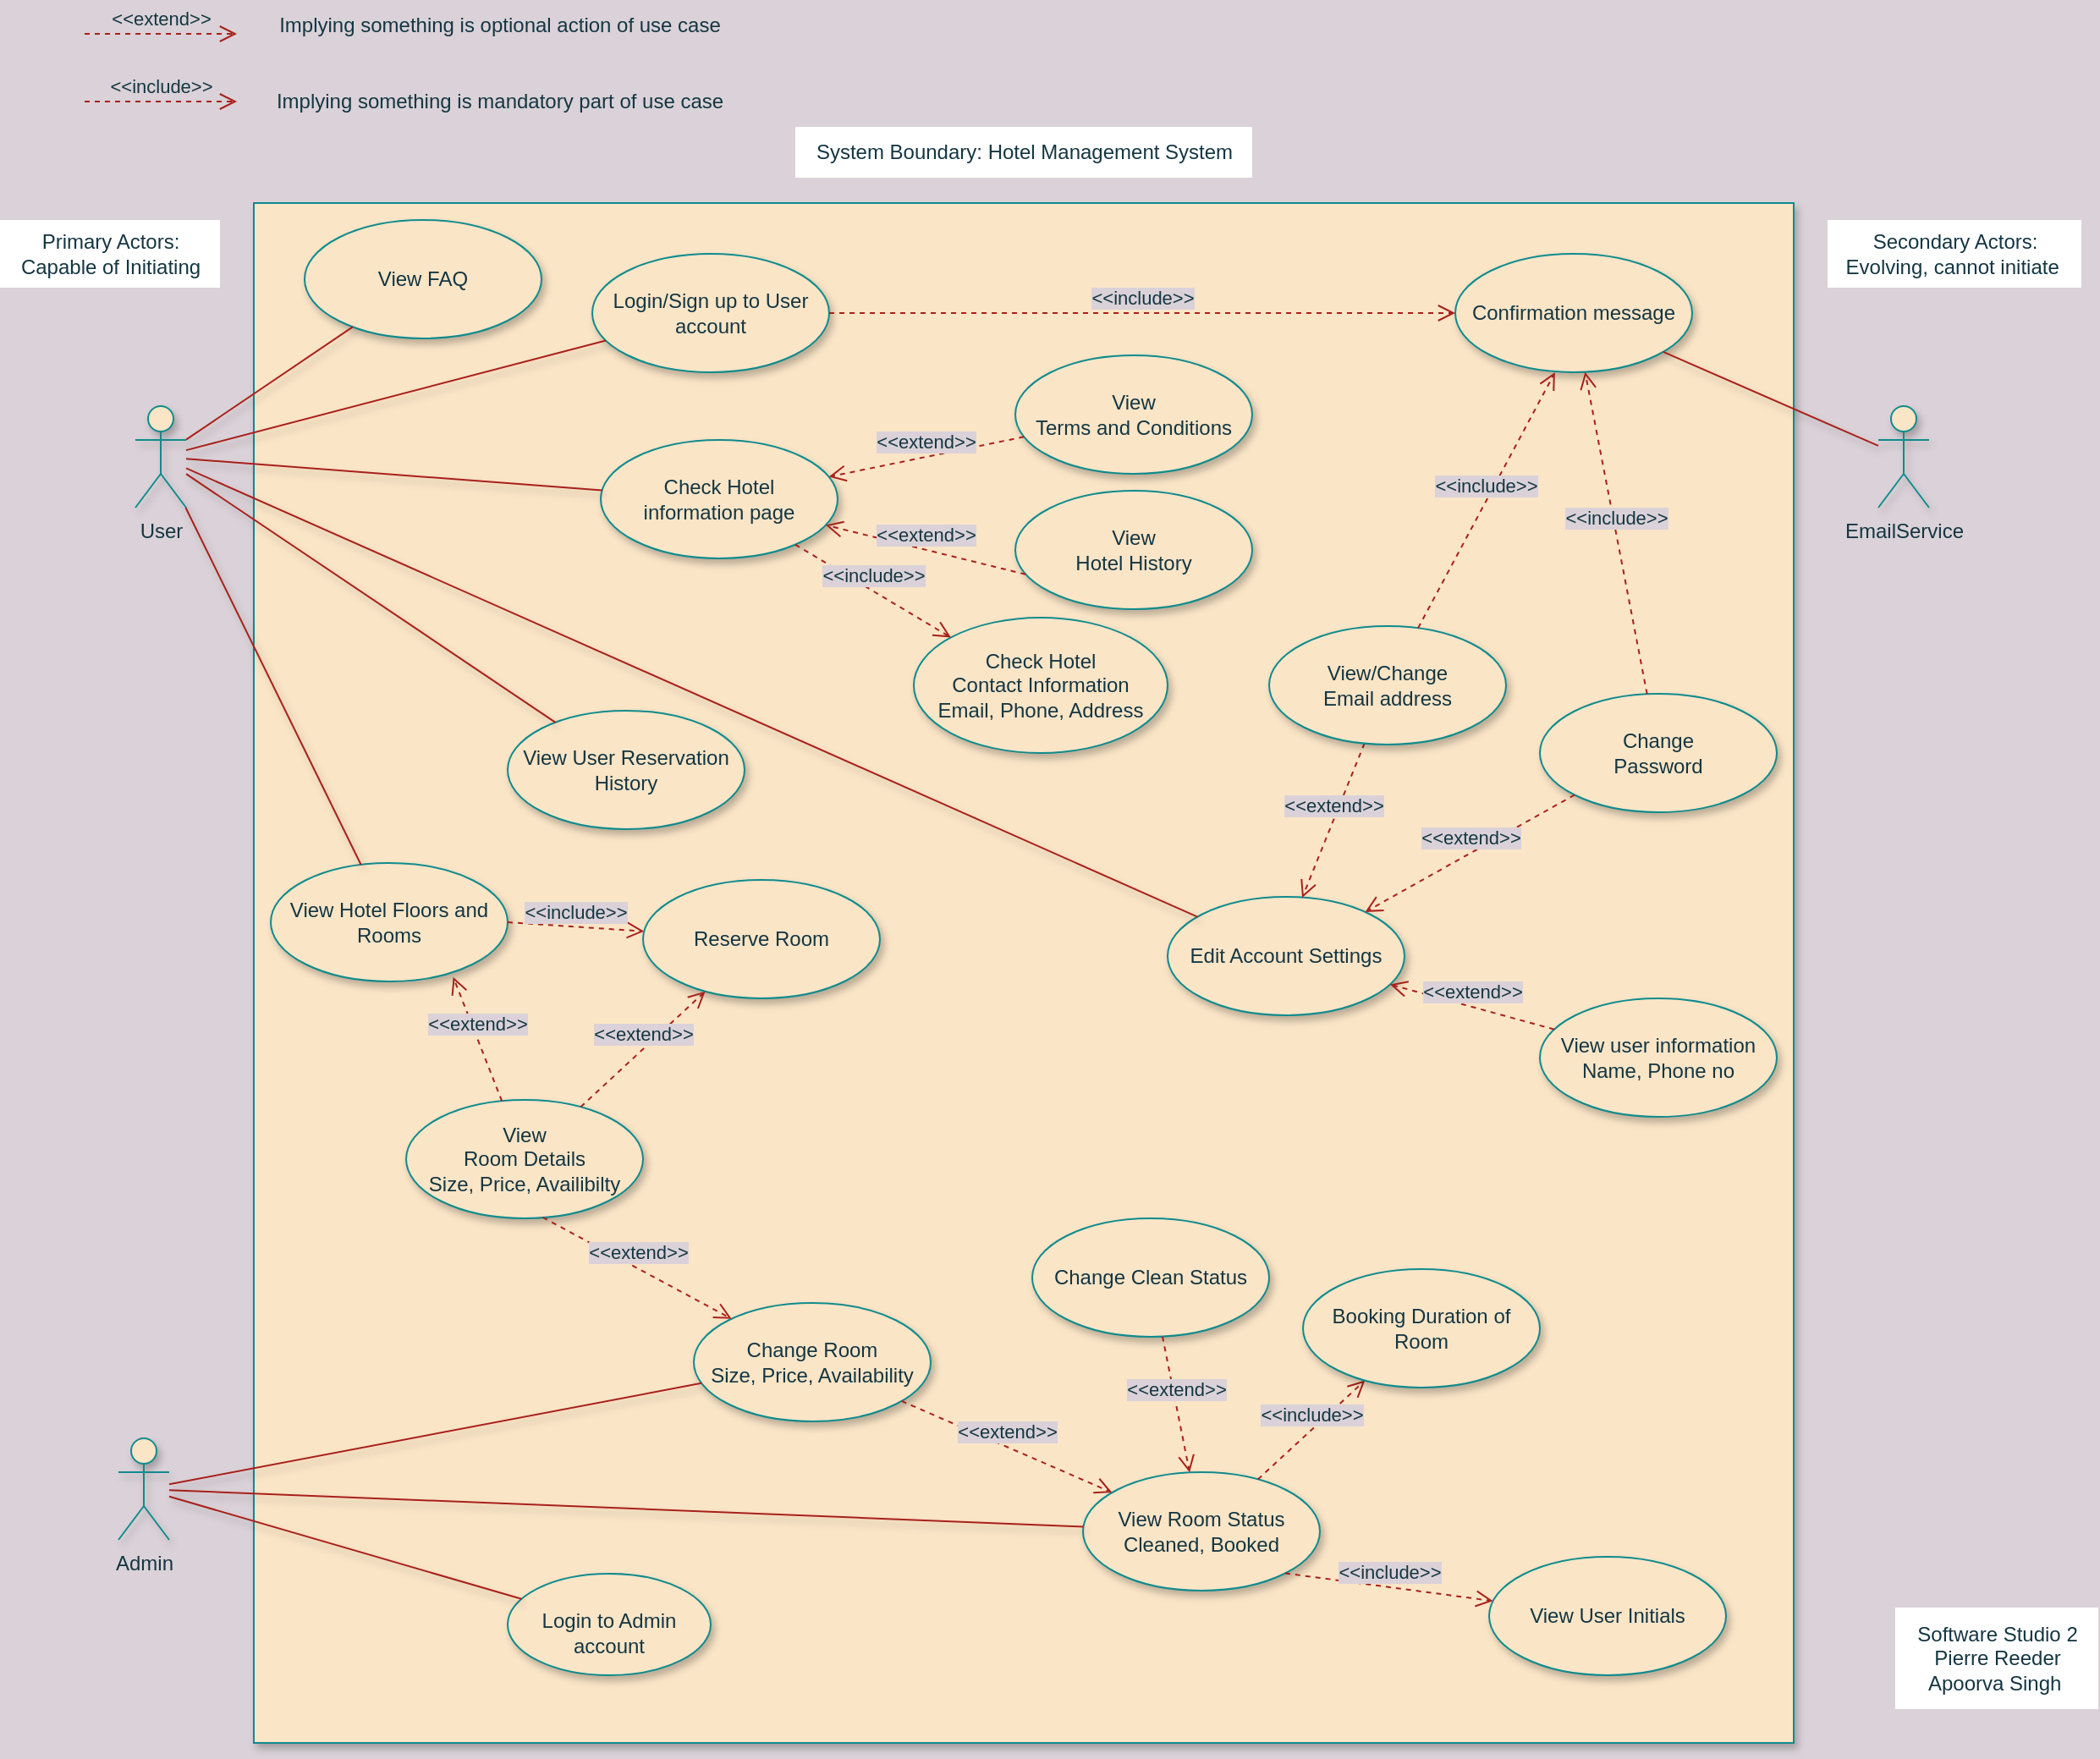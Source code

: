 <mxfile version="20.5.3" type="device"><diagram id="v5raeae6e69Man1yD63o" name="Page-1"><mxGraphModel dx="1871" dy="453" grid="1" gridSize="10" guides="1" tooltips="1" connect="1" arrows="1" fold="1" page="1" pageScale="1" pageWidth="850" pageHeight="1100" background="#DAD2D8" math="0" shadow="0"><root><mxCell id="0"/><mxCell id="1" parent="0"/><mxCell id="YGOBhrFOAv5Lz2XN8Oeg-5" value="" style="whiteSpace=wrap;html=1;aspect=fixed;fillColor=#FAE5C7;strokeColor=#0F8B8D;fontColor=#143642;shadow=1;imageAspect=0;container=0;expand=0;deletable=0;" vertex="1" parent="1"><mxGeometry x="140" y="180" width="910" height="910" as="geometry"/></mxCell><mxCell id="YGOBhrFOAv5Lz2XN8Oeg-1" value="User" style="shape=umlActor;verticalLabelPosition=bottom;verticalAlign=top;html=1;outlineConnect=0;fillColor=#FAE5C7;strokeColor=#0F8B8D;fontColor=#143642;shadow=1;" vertex="1" parent="1"><mxGeometry x="70" y="300" width="30" height="60" as="geometry"/></mxCell><mxCell id="YGOBhrFOAv5Lz2XN8Oeg-2" value="Admin" style="shape=umlActor;verticalLabelPosition=bottom;verticalAlign=top;html=1;outlineConnect=0;fillColor=#FAE5C7;strokeColor=#0F8B8D;fontColor=#143642;shadow=1;" vertex="1" parent="1"><mxGeometry x="60" y="910" width="30" height="60" as="geometry"/></mxCell><mxCell id="YGOBhrFOAv5Lz2XN8Oeg-6" value="System Boundary: Hotel Management System" style="text;html=1;align=center;verticalAlign=middle;resizable=0;points=[];autosize=1;fontColor=#143642;fillColor=default;" vertex="1" parent="1"><mxGeometry x="460" y="135" width="270" height="30" as="geometry"/></mxCell><mxCell id="YGOBhrFOAv5Lz2XN8Oeg-7" value="Software Studio 2&lt;br&gt;Pierre Reeder &lt;br&gt;Apoorva Singh&amp;nbsp;" style="text;html=1;align=center;verticalAlign=middle;resizable=0;points=[];autosize=1;strokeColor=none;fontColor=#143642;fillColor=default;" vertex="1" parent="1"><mxGeometry x="1110" y="1010" width="120" height="60" as="geometry"/></mxCell><mxCell id="YGOBhrFOAv5Lz2XN8Oeg-8" value="&amp;lt;&amp;lt;extend&amp;gt;&amp;gt;" style="html=1;verticalAlign=bottom;endArrow=open;dashed=1;endSize=8;rounded=0;labelBackgroundColor=#DAD2D8;strokeColor=#A8201A;fontColor=#143642;" edge="1" parent="1"><mxGeometry relative="1" as="geometry"><mxPoint x="40" y="80" as="sourcePoint"/><mxPoint x="130" y="80" as="targetPoint"/><Array as="points"/></mxGeometry></mxCell><mxCell id="YGOBhrFOAv5Lz2XN8Oeg-10" value="&amp;lt;&amp;lt;include&amp;gt;&amp;gt;" style="html=1;verticalAlign=bottom;endArrow=open;dashed=1;endSize=8;rounded=0;labelBackgroundColor=#DAD2D8;strokeColor=#A8201A;fontColor=#143642;" edge="1" parent="1"><mxGeometry relative="1" as="geometry"><mxPoint x="40" y="120" as="sourcePoint"/><mxPoint x="130" y="120" as="targetPoint"/><Array as="points"/></mxGeometry></mxCell><mxCell id="YGOBhrFOAv5Lz2XN8Oeg-11" value="Implying something is mandatory part of use case" style="text;html=1;align=center;verticalAlign=middle;resizable=0;points=[];autosize=1;strokeColor=none;fillColor=none;fontColor=#143642;" vertex="1" parent="1"><mxGeometry x="140" y="105" width="290" height="30" as="geometry"/></mxCell><mxCell id="YGOBhrFOAv5Lz2XN8Oeg-12" value="Implying something is optional action of use case" style="text;html=1;align=center;verticalAlign=middle;resizable=0;points=[];autosize=1;strokeColor=none;fillColor=none;fontColor=#143642;" vertex="1" parent="1"><mxGeometry x="145" y="60" width="280" height="30" as="geometry"/></mxCell><mxCell id="YGOBhrFOAv5Lz2XN8Oeg-13" value="Login/Sign up to User account" style="ellipse;whiteSpace=wrap;html=1;fillColor=#FAE5C7;strokeColor=#0F8B8D;fontColor=#143642;gradientColor=none;shadow=1;" vertex="1" parent="1"><mxGeometry x="340" y="210" width="140" height="70" as="geometry"/></mxCell><mxCell id="YGOBhrFOAv5Lz2XN8Oeg-23" value="&lt;br&gt;Login to Admin account" style="ellipse;whiteSpace=wrap;html=1;verticalAlign=top;fillColor=#FAE5C7;strokeColor=#0F8B8D;fontColor=#143642;shadow=1;" vertex="1" parent="1"><mxGeometry x="290" y="990" width="120" height="60" as="geometry"/></mxCell><mxCell id="YGOBhrFOAv5Lz2XN8Oeg-26" value="Reserve Room" style="ellipse;whiteSpace=wrap;html=1;fillColor=#FAE5C7;strokeColor=#0F8B8D;fontColor=#143642;gradientColor=none;shadow=1;" vertex="1" parent="1"><mxGeometry x="370" y="580" width="140" height="70" as="geometry"/></mxCell><mxCell id="YGOBhrFOAv5Lz2XN8Oeg-27" value="View Hotel Floors and Rooms" style="ellipse;whiteSpace=wrap;html=1;fillColor=#FAE5C7;strokeColor=#0F8B8D;fontColor=#143642;gradientColor=none;shadow=1;" vertex="1" parent="1"><mxGeometry x="150" y="570" width="140" height="70" as="geometry"/></mxCell><mxCell id="YGOBhrFOAv5Lz2XN8Oeg-28" value="Edit Account Settings" style="ellipse;whiteSpace=wrap;html=1;fillColor=#FAE5C7;strokeColor=#0F8B8D;fontColor=#143642;gradientColor=none;shadow=1;" vertex="1" parent="1"><mxGeometry x="680" y="590" width="140" height="70" as="geometry"/></mxCell><mxCell id="YGOBhrFOAv5Lz2XN8Oeg-29" value="EmailService" style="shape=umlActor;verticalLabelPosition=bottom;verticalAlign=top;html=1;outlineConnect=0;fillColor=#FAE5C7;strokeColor=#0F8B8D;fontColor=#143642;shadow=1;" vertex="1" parent="1"><mxGeometry x="1100" y="300" width="30" height="60" as="geometry"/></mxCell><mxCell id="YGOBhrFOAv5Lz2XN8Oeg-32" value="Secondary Actors:&lt;br&gt;Evolving, cannot initiate&amp;nbsp;" style="text;html=1;align=center;verticalAlign=middle;resizable=0;points=[];autosize=1;strokeColor=none;fillColor=default;fontSize=12;fontFamily=Helvetica;fontColor=#143642;" vertex="1" parent="1"><mxGeometry x="1070" y="190" width="150" height="40" as="geometry"/></mxCell><mxCell id="YGOBhrFOAv5Lz2XN8Oeg-33" value="Primary Actors:&lt;br&gt;Capable of Initiating" style="text;html=1;align=center;verticalAlign=middle;resizable=0;points=[];autosize=1;strokeColor=none;fillColor=default;fontSize=12;fontFamily=Helvetica;fontColor=#143642;" vertex="1" parent="1"><mxGeometry x="-10" y="190" width="130" height="40" as="geometry"/></mxCell><mxCell id="YGOBhrFOAv5Lz2XN8Oeg-34" style="edgeStyle=orthogonalEdgeStyle;shape=connector;rounded=0;orthogonalLoop=1;jettySize=auto;html=1;exitX=0.5;exitY=1;exitDx=0;exitDy=0;shadow=1;labelBackgroundColor=default;strokeColor=#A8201A;fontFamily=Helvetica;fontSize=12;fontColor=#143642;endArrow=none;endFill=0;fillColor=#FAE5C7;" edge="1" parent="1" source="YGOBhrFOAv5Lz2XN8Oeg-5" target="YGOBhrFOAv5Lz2XN8Oeg-5"><mxGeometry relative="1" as="geometry"/></mxCell><mxCell id="YGOBhrFOAv5Lz2XN8Oeg-37" value="Check Hotel &lt;br&gt;information page" style="ellipse;whiteSpace=wrap;html=1;fillColor=#FAE5C7;strokeColor=#0F8B8D;fontColor=#143642;gradientColor=none;shadow=1;" vertex="1" parent="1"><mxGeometry x="345" y="320" width="140" height="70" as="geometry"/></mxCell><mxCell id="YGOBhrFOAv5Lz2XN8Oeg-38" value="View&lt;br&gt;Terms and Conditions" style="ellipse;whiteSpace=wrap;html=1;fillColor=#FAE5C7;strokeColor=#0F8B8D;fontColor=#143642;gradientColor=none;shadow=1;" vertex="1" parent="1"><mxGeometry x="590" y="270" width="140" height="70" as="geometry"/></mxCell><mxCell id="YGOBhrFOAv5Lz2XN8Oeg-40" value="View&lt;br&gt;Hotel History" style="ellipse;whiteSpace=wrap;html=1;fillColor=#FAE5C7;strokeColor=#0F8B8D;fontColor=#143642;gradientColor=none;shadow=1;" vertex="1" parent="1"><mxGeometry x="590" y="350" width="140" height="70" as="geometry"/></mxCell><mxCell id="YGOBhrFOAv5Lz2XN8Oeg-41" value="Check Hotel&lt;br&gt;Contact Information&lt;br&gt;Email, Phone, Address" style="ellipse;whiteSpace=wrap;html=1;fillColor=#FAE5C7;strokeColor=#0F8B8D;fontColor=#143642;gradientColor=none;shadow=1;" vertex="1" parent="1"><mxGeometry x="530" y="425" width="150" height="80" as="geometry"/></mxCell><mxCell id="YGOBhrFOAv5Lz2XN8Oeg-43" value="View FAQ" style="ellipse;whiteSpace=wrap;html=1;fillColor=#FAE5C7;strokeColor=#0F8B8D;fontColor=#143642;gradientColor=none;shadow=1;" vertex="1" parent="1"><mxGeometry x="170" y="190" width="140" height="70" as="geometry"/></mxCell><mxCell id="YGOBhrFOAv5Lz2XN8Oeg-45" value="&amp;lt;&amp;lt;include&amp;gt;&amp;gt;" style="html=1;verticalAlign=bottom;endArrow=open;dashed=1;endSize=8;rounded=0;labelBackgroundColor=#DAD2D8;strokeColor=#A8201A;fontColor=#143642;entryX=0;entryY=0;entryDx=0;entryDy=0;" edge="1" parent="1" source="YGOBhrFOAv5Lz2XN8Oeg-37" target="YGOBhrFOAv5Lz2XN8Oeg-41"><mxGeometry relative="1" as="geometry"><mxPoint x="430" y="230" as="sourcePoint"/><mxPoint x="520" y="230" as="targetPoint"/><Array as="points"/></mxGeometry></mxCell><mxCell id="YGOBhrFOAv5Lz2XN8Oeg-49" value="" style="endArrow=none;endFill=0;endSize=12;html=1;rounded=0;shadow=1;labelBackgroundColor=default;strokeColor=#A8201A;fontFamily=Helvetica;fontSize=12;fontColor=#143642;fillColor=#FAE5C7;shape=connector;" edge="1" parent="1" source="YGOBhrFOAv5Lz2XN8Oeg-1" target="YGOBhrFOAv5Lz2XN8Oeg-37"><mxGeometry width="160" relative="1" as="geometry"><mxPoint x="390" y="350" as="sourcePoint"/><mxPoint x="550" y="350" as="targetPoint"/></mxGeometry></mxCell><mxCell id="YGOBhrFOAv5Lz2XN8Oeg-50" value="" style="endArrow=none;endFill=0;endSize=12;html=1;rounded=0;shadow=1;labelBackgroundColor=default;strokeColor=#A8201A;fontFamily=Helvetica;fontSize=12;fontColor=#143642;fillColor=#FAE5C7;shape=connector;" edge="1" parent="1" source="YGOBhrFOAv5Lz2XN8Oeg-2" target="YGOBhrFOAv5Lz2XN8Oeg-23"><mxGeometry width="160" relative="1" as="geometry"><mxPoint x="390" y="841.2" as="sourcePoint"/><mxPoint x="550.78" y="800" as="targetPoint"/></mxGeometry></mxCell><mxCell id="YGOBhrFOAv5Lz2XN8Oeg-51" value="" style="endArrow=none;endFill=0;endSize=12;html=1;rounded=0;shadow=1;labelBackgroundColor=default;strokeColor=#A8201A;fontFamily=Helvetica;fontSize=12;fontColor=#143642;fillColor=#FAE5C7;shape=connector;" edge="1" parent="1" source="YGOBhrFOAv5Lz2XN8Oeg-1" target="YGOBhrFOAv5Lz2XN8Oeg-43"><mxGeometry width="160" relative="1" as="geometry"><mxPoint x="390" y="481.2" as="sourcePoint"/><mxPoint x="550.78" y="440" as="targetPoint"/></mxGeometry></mxCell><mxCell id="YGOBhrFOAv5Lz2XN8Oeg-52" value="" style="endArrow=none;endFill=0;endSize=12;html=1;rounded=0;shadow=1;labelBackgroundColor=default;strokeColor=#A8201A;fontFamily=Helvetica;fontSize=12;fontColor=#143642;fillColor=#FAE5C7;shape=connector;" edge="1" parent="1" source="YGOBhrFOAv5Lz2XN8Oeg-1" target="YGOBhrFOAv5Lz2XN8Oeg-13"><mxGeometry width="160" relative="1" as="geometry"><mxPoint x="390" y="481.2" as="sourcePoint"/><mxPoint x="550.78" y="440" as="targetPoint"/></mxGeometry></mxCell><mxCell id="YGOBhrFOAv5Lz2XN8Oeg-53" value="" style="endArrow=none;endFill=0;endSize=12;html=1;rounded=0;shadow=1;labelBackgroundColor=default;strokeColor=#A8201A;fontFamily=Helvetica;fontSize=12;fontColor=#143642;fillColor=#FAE5C7;shape=connector;" edge="1" parent="1" source="YGOBhrFOAv5Lz2XN8Oeg-1" target="YGOBhrFOAv5Lz2XN8Oeg-27"><mxGeometry width="160" relative="1" as="geometry"><mxPoint x="390" y="601.2" as="sourcePoint"/><mxPoint x="550.78" y="560" as="targetPoint"/></mxGeometry></mxCell><mxCell id="YGOBhrFOAv5Lz2XN8Oeg-54" value="View&lt;br&gt;Room Details&lt;br&gt;Size, Price, Availibilty" style="ellipse;whiteSpace=wrap;html=1;fillColor=#FAE5C7;strokeColor=#0F8B8D;fontColor=#143642;gradientColor=none;shadow=1;fontFamily=Helvetica;fontSize=12;" vertex="1" parent="1"><mxGeometry x="230" y="710" width="140" height="70" as="geometry"/></mxCell><mxCell id="YGOBhrFOAv5Lz2XN8Oeg-58" value="Change Clean Status" style="ellipse;whiteSpace=wrap;html=1;fillColor=#FAE5C7;strokeColor=#0F8B8D;fontColor=#143642;gradientColor=none;shadow=1;fontFamily=Helvetica;fontSize=12;" vertex="1" parent="1"><mxGeometry x="600" y="780" width="140" height="70" as="geometry"/></mxCell><mxCell id="YGOBhrFOAv5Lz2XN8Oeg-59" value="View Room Status&lt;br&gt;Cleaned, Booked" style="ellipse;whiteSpace=wrap;html=1;fillColor=#FAE5C7;strokeColor=#0F8B8D;fontColor=#143642;gradientColor=none;shadow=1;fontFamily=Helvetica;fontSize=12;" vertex="1" parent="1"><mxGeometry x="630" y="930" width="140" height="70" as="geometry"/></mxCell><mxCell id="YGOBhrFOAv5Lz2XN8Oeg-60" value="Change Room &lt;br&gt;Size, Price, Availability" style="ellipse;whiteSpace=wrap;html=1;fillColor=#FAE5C7;strokeColor=#0F8B8D;fontColor=#143642;gradientColor=none;shadow=1;fontFamily=Helvetica;fontSize=12;" vertex="1" parent="1"><mxGeometry x="400" y="830" width="140" height="70" as="geometry"/></mxCell><mxCell id="YGOBhrFOAv5Lz2XN8Oeg-66" value="Confirmation message" style="ellipse;whiteSpace=wrap;html=1;fillColor=#FAE5C7;strokeColor=#0F8B8D;fontColor=#143642;gradientColor=none;shadow=1;fontFamily=Helvetica;fontSize=12;" vertex="1" parent="1"><mxGeometry x="850" y="210" width="140" height="70" as="geometry"/></mxCell><mxCell id="YGOBhrFOAv5Lz2XN8Oeg-67" value="Change &lt;br&gt;Password" style="ellipse;whiteSpace=wrap;html=1;fillColor=#FAE5C7;strokeColor=#0F8B8D;fontColor=#143642;gradientColor=none;shadow=1;fontFamily=Helvetica;fontSize=12;" vertex="1" parent="1"><mxGeometry x="900" y="470" width="140" height="70" as="geometry"/></mxCell><mxCell id="YGOBhrFOAv5Lz2XN8Oeg-69" value="" style="endArrow=none;endFill=0;endSize=12;html=1;rounded=0;shadow=1;labelBackgroundColor=default;strokeColor=#A8201A;fontFamily=Helvetica;fontSize=12;fontColor=#143642;fillColor=#FAE5C7;shape=connector;" edge="1" parent="1" source="YGOBhrFOAv5Lz2XN8Oeg-66" target="YGOBhrFOAv5Lz2XN8Oeg-29"><mxGeometry width="160" relative="1" as="geometry"><mxPoint x="660" y="451.2" as="sourcePoint"/><mxPoint x="820.78" y="410" as="targetPoint"/></mxGeometry></mxCell><mxCell id="YGOBhrFOAv5Lz2XN8Oeg-73" value="&amp;lt;&amp;lt;extend&amp;gt;&amp;gt;" style="html=1;verticalAlign=bottom;endArrow=open;dashed=1;endSize=8;rounded=0;labelBackgroundColor=#DAD2D8;strokeColor=#A8201A;fontColor=#143642;exitX=0;exitY=1;exitDx=0;exitDy=0;" edge="1" parent="1" source="YGOBhrFOAv5Lz2XN8Oeg-67" target="YGOBhrFOAv5Lz2XN8Oeg-28"><mxGeometry relative="1" as="geometry"><mxPoint x="700" y="430" as="sourcePoint"/><mxPoint x="790" y="430" as="targetPoint"/><Array as="points"/></mxGeometry></mxCell><mxCell id="YGOBhrFOAv5Lz2XN8Oeg-74" value="&amp;lt;&amp;lt;extend&amp;gt;&amp;gt;" style="html=1;verticalAlign=bottom;endArrow=open;dashed=1;endSize=8;rounded=0;labelBackgroundColor=#DAD2D8;strokeColor=#A8201A;fontColor=#143642;" edge="1" parent="1" source="YGOBhrFOAv5Lz2XN8Oeg-38" target="YGOBhrFOAv5Lz2XN8Oeg-37"><mxGeometry relative="1" as="geometry"><mxPoint x="360" y="420" as="sourcePoint"/><mxPoint x="450" y="420" as="targetPoint"/><Array as="points"/></mxGeometry></mxCell><mxCell id="YGOBhrFOAv5Lz2XN8Oeg-75" value="&amp;lt;&amp;lt;extend&amp;gt;&amp;gt;" style="html=1;verticalAlign=bottom;endArrow=open;dashed=1;endSize=8;rounded=0;labelBackgroundColor=#DAD2D8;strokeColor=#A8201A;fontColor=#143642;exitX=0.043;exitY=0.706;exitDx=0;exitDy=0;exitPerimeter=0;" edge="1" parent="1" source="YGOBhrFOAv5Lz2XN8Oeg-40" target="YGOBhrFOAv5Lz2XN8Oeg-37"><mxGeometry relative="1" as="geometry"><mxPoint x="360" y="420" as="sourcePoint"/><mxPoint x="450" y="420" as="targetPoint"/><Array as="points"/></mxGeometry></mxCell><mxCell id="YGOBhrFOAv5Lz2XN8Oeg-76" value="&amp;lt;&amp;lt;extend&amp;gt;&amp;gt;" style="html=1;verticalAlign=bottom;endArrow=open;dashed=1;endSize=8;rounded=0;labelBackgroundColor=#DAD2D8;strokeColor=#A8201A;fontColor=#143642;exitX=0.577;exitY=0.992;exitDx=0;exitDy=0;exitPerimeter=0;" edge="1" parent="1" source="YGOBhrFOAv5Lz2XN8Oeg-54" target="YGOBhrFOAv5Lz2XN8Oeg-60"><mxGeometry relative="1" as="geometry"><mxPoint x="570" y="770" as="sourcePoint"/><mxPoint x="660" y="770" as="targetPoint"/><Array as="points"/></mxGeometry></mxCell><mxCell id="YGOBhrFOAv5Lz2XN8Oeg-77" value="&amp;lt;&amp;lt;extend&amp;gt;&amp;gt;" style="html=1;verticalAlign=bottom;endArrow=open;dashed=1;endSize=8;rounded=0;labelBackgroundColor=#DAD2D8;strokeColor=#A8201A;fontColor=#143642;" edge="1" parent="1" source="YGOBhrFOAv5Lz2XN8Oeg-60" target="YGOBhrFOAv5Lz2XN8Oeg-59"><mxGeometry relative="1" as="geometry"><mxPoint x="570" y="770" as="sourcePoint"/><mxPoint x="660" y="770" as="targetPoint"/><Array as="points"/></mxGeometry></mxCell><mxCell id="YGOBhrFOAv5Lz2XN8Oeg-78" value="&amp;lt;&amp;lt;extend&amp;gt;&amp;gt;" style="html=1;verticalAlign=bottom;endArrow=open;dashed=1;endSize=8;rounded=0;labelBackgroundColor=#DAD2D8;strokeColor=#A8201A;fontColor=#143642;" edge="1" parent="1" source="YGOBhrFOAv5Lz2XN8Oeg-58" target="YGOBhrFOAv5Lz2XN8Oeg-59"><mxGeometry relative="1" as="geometry"><mxPoint x="570" y="770" as="sourcePoint"/><mxPoint x="660" y="770" as="targetPoint"/><Array as="points"/></mxGeometry></mxCell><mxCell id="YGOBhrFOAv5Lz2XN8Oeg-79" value="" style="endArrow=none;endFill=0;endSize=12;html=1;rounded=0;shadow=1;labelBackgroundColor=default;strokeColor=#A8201A;fontFamily=Helvetica;fontSize=12;fontColor=#143642;fillColor=#FAE5C7;shape=connector;" edge="1" parent="1" source="YGOBhrFOAv5Lz2XN8Oeg-2" target="YGOBhrFOAv5Lz2XN8Oeg-59"><mxGeometry width="160" relative="1" as="geometry"><mxPoint x="290" y="911.2" as="sourcePoint"/><mxPoint x="450.78" y="870" as="targetPoint"/></mxGeometry></mxCell><mxCell id="YGOBhrFOAv5Lz2XN8Oeg-80" value="" style="endArrow=none;endFill=0;endSize=12;html=1;rounded=0;shadow=1;labelBackgroundColor=default;strokeColor=#A8201A;fontFamily=Helvetica;fontSize=12;fontColor=#143642;fillColor=#FAE5C7;shape=connector;" edge="1" parent="1" source="YGOBhrFOAv5Lz2XN8Oeg-2" target="YGOBhrFOAv5Lz2XN8Oeg-60"><mxGeometry width="160" relative="1" as="geometry"><mxPoint x="290" y="901.2" as="sourcePoint"/><mxPoint x="450.78" y="860" as="targetPoint"/></mxGeometry></mxCell><mxCell id="YGOBhrFOAv5Lz2XN8Oeg-81" value="&amp;lt;&amp;lt;include&amp;gt;&amp;gt;" style="html=1;verticalAlign=bottom;endArrow=open;dashed=1;endSize=8;rounded=0;labelBackgroundColor=#DAD2D8;strokeColor=#A8201A;fontColor=#143642;" edge="1" parent="1" source="YGOBhrFOAv5Lz2XN8Oeg-13" target="YGOBhrFOAv5Lz2XN8Oeg-66"><mxGeometry relative="1" as="geometry"><mxPoint x="540" y="410" as="sourcePoint"/><mxPoint x="630" y="410" as="targetPoint"/><Array as="points"/></mxGeometry></mxCell><mxCell id="YGOBhrFOAv5Lz2XN8Oeg-83" value="&amp;lt;&amp;lt;include&amp;gt;&amp;gt;" style="html=1;verticalAlign=bottom;endArrow=open;dashed=1;endSize=8;rounded=0;labelBackgroundColor=#DAD2D8;strokeColor=#A8201A;fontColor=#143642;" edge="1" parent="1" source="YGOBhrFOAv5Lz2XN8Oeg-67" target="YGOBhrFOAv5Lz2XN8Oeg-66"><mxGeometry relative="1" as="geometry"><mxPoint x="540" y="410" as="sourcePoint"/><mxPoint x="630" y="410" as="targetPoint"/><Array as="points"/></mxGeometry></mxCell><mxCell id="YGOBhrFOAv5Lz2XN8Oeg-86" value="&amp;lt;&amp;lt;include&amp;gt;&amp;gt;" style="html=1;verticalAlign=bottom;endArrow=open;dashed=1;endSize=8;rounded=0;labelBackgroundColor=#DAD2D8;strokeColor=#A8201A;fontColor=#143642;exitX=1;exitY=0.5;exitDx=0;exitDy=0;" edge="1" parent="1" source="YGOBhrFOAv5Lz2XN8Oeg-27" target="YGOBhrFOAv5Lz2XN8Oeg-26"><mxGeometry relative="1" as="geometry"><mxPoint x="570" y="530" as="sourcePoint"/><mxPoint x="660" y="530" as="targetPoint"/><Array as="points"/></mxGeometry></mxCell><mxCell id="YGOBhrFOAv5Lz2XN8Oeg-87" value="&amp;lt;&amp;lt;extend&amp;gt;&amp;gt;" style="html=1;verticalAlign=bottom;endArrow=open;dashed=1;endSize=8;rounded=0;labelBackgroundColor=#DAD2D8;strokeColor=#A8201A;fontColor=#143642;" edge="1" parent="1" source="YGOBhrFOAv5Lz2XN8Oeg-54" target="YGOBhrFOAv5Lz2XN8Oeg-26"><mxGeometry relative="1" as="geometry"><mxPoint x="570" y="650" as="sourcePoint"/><mxPoint x="660" y="650" as="targetPoint"/><Array as="points"/></mxGeometry></mxCell><mxCell id="YGOBhrFOAv5Lz2XN8Oeg-88" value="&amp;lt;&amp;lt;extend&amp;gt;&amp;gt;" style="html=1;verticalAlign=bottom;endArrow=open;dashed=1;endSize=8;rounded=0;labelBackgroundColor=#DAD2D8;strokeColor=#A8201A;fontColor=#143642;entryX=0.77;entryY=0.962;entryDx=0;entryDy=0;entryPerimeter=0;" edge="1" parent="1" source="YGOBhrFOAv5Lz2XN8Oeg-54" target="YGOBhrFOAv5Lz2XN8Oeg-27"><mxGeometry relative="1" as="geometry"><mxPoint x="570" y="650" as="sourcePoint"/><mxPoint x="660" y="650" as="targetPoint"/><Array as="points"/></mxGeometry></mxCell><mxCell id="YGOBhrFOAv5Lz2XN8Oeg-89" value="" style="endArrow=none;endFill=0;endSize=12;html=1;rounded=0;shadow=1;labelBackgroundColor=default;strokeColor=#A8201A;fontFamily=Helvetica;fontSize=12;fontColor=#143642;fillColor=#FAE5C7;shape=connector;" edge="1" parent="1" source="YGOBhrFOAv5Lz2XN8Oeg-1" target="YGOBhrFOAv5Lz2XN8Oeg-28"><mxGeometry width="160" relative="1" as="geometry"><mxPoint x="530" y="431.2" as="sourcePoint"/><mxPoint x="690.78" y="390" as="targetPoint"/></mxGeometry></mxCell><mxCell id="YGOBhrFOAv5Lz2XN8Oeg-90" value="&amp;lt;&amp;lt;extend&amp;gt;&amp;gt;" style="html=1;verticalAlign=bottom;endArrow=open;dashed=1;endSize=8;rounded=0;labelBackgroundColor=#DAD2D8;strokeColor=#A8201A;fontColor=#143642;entryX=0.568;entryY=0.008;entryDx=0;entryDy=0;entryPerimeter=0;" edge="1" parent="1" source="YGOBhrFOAv5Lz2XN8Oeg-91" target="YGOBhrFOAv5Lz2XN8Oeg-28"><mxGeometry relative="1" as="geometry"><mxPoint x="510" y="530" as="sourcePoint"/><mxPoint x="600" y="530" as="targetPoint"/><Array as="points"/></mxGeometry></mxCell><mxCell id="YGOBhrFOAv5Lz2XN8Oeg-91" value="View/Change&lt;br&gt;Email address" style="ellipse;whiteSpace=wrap;html=1;fillColor=#FAE5C7;strokeColor=#0F8B8D;fontColor=#143642;gradientColor=none;shadow=1;fontFamily=Helvetica;fontSize=12;" vertex="1" parent="1"><mxGeometry x="740" y="430" width="140" height="70" as="geometry"/></mxCell><mxCell id="YGOBhrFOAv5Lz2XN8Oeg-92" value="View User Reservation History" style="ellipse;whiteSpace=wrap;html=1;fillColor=#FAE5C7;strokeColor=#0F8B8D;fontColor=#143642;gradientColor=none;shadow=1;fontFamily=Helvetica;fontSize=12;" vertex="1" parent="1"><mxGeometry x="290" y="480" width="140" height="70" as="geometry"/></mxCell><mxCell id="YGOBhrFOAv5Lz2XN8Oeg-93" value="&amp;lt;&amp;lt;include&amp;gt;&amp;gt;" style="html=1;verticalAlign=bottom;endArrow=open;dashed=1;endSize=8;rounded=0;labelBackgroundColor=#DAD2D8;strokeColor=#A8201A;fontColor=#143642;entryX=0.421;entryY=1;entryDx=0;entryDy=0;entryPerimeter=0;" edge="1" parent="1" source="YGOBhrFOAv5Lz2XN8Oeg-91" target="YGOBhrFOAv5Lz2XN8Oeg-66"><mxGeometry relative="1" as="geometry"><mxPoint x="510" y="410" as="sourcePoint"/><mxPoint x="600" y="410" as="targetPoint"/><Array as="points"/></mxGeometry></mxCell><mxCell id="YGOBhrFOAv5Lz2XN8Oeg-95" value="" style="endArrow=none;endFill=0;endSize=12;html=1;rounded=0;shadow=1;labelBackgroundColor=default;strokeColor=#A8201A;fontFamily=Helvetica;fontSize=12;fontColor=#143642;fillColor=#FAE5C7;shape=connector;" edge="1" parent="1" source="YGOBhrFOAv5Lz2XN8Oeg-1" target="YGOBhrFOAv5Lz2XN8Oeg-92"><mxGeometry width="160" relative="1" as="geometry"><mxPoint x="470" y="541.2" as="sourcePoint"/><mxPoint x="630.78" y="500" as="targetPoint"/></mxGeometry></mxCell><mxCell id="YGOBhrFOAv5Lz2XN8Oeg-97" value="View user information&lt;br&gt;Name, Phone no" style="ellipse;whiteSpace=wrap;html=1;fillColor=#FAE5C7;strokeColor=#0F8B8D;fontColor=#143642;gradientColor=none;shadow=1;fontFamily=Helvetica;fontSize=12;" vertex="1" parent="1"><mxGeometry x="900" y="650" width="140" height="70" as="geometry"/></mxCell><mxCell id="YGOBhrFOAv5Lz2XN8Oeg-98" value="&amp;lt;&amp;lt;extend&amp;gt;&amp;gt;" style="html=1;verticalAlign=bottom;endArrow=open;dashed=1;endSize=8;rounded=0;labelBackgroundColor=#DAD2D8;strokeColor=#A8201A;fontColor=#143642;" edge="1" parent="1" source="YGOBhrFOAv5Lz2XN8Oeg-97" target="YGOBhrFOAv5Lz2XN8Oeg-28"><mxGeometry relative="1" as="geometry"><mxPoint x="510" y="640" as="sourcePoint"/><mxPoint x="600" y="640" as="targetPoint"/><Array as="points"/></mxGeometry></mxCell><mxCell id="YGOBhrFOAv5Lz2XN8Oeg-100" value="&amp;lt;&amp;lt;include&amp;gt;&amp;gt;" style="html=1;verticalAlign=bottom;endArrow=open;dashed=1;endSize=8;rounded=0;labelBackgroundColor=#DAD2D8;strokeColor=#A8201A;fontColor=#143642;" edge="1" parent="1" source="YGOBhrFOAv5Lz2XN8Oeg-59" target="YGOBhrFOAv5Lz2XN8Oeg-101"><mxGeometry relative="1" as="geometry"><mxPoint x="510" y="880" as="sourcePoint"/><mxPoint x="600" y="880" as="targetPoint"/><Array as="points"/></mxGeometry></mxCell><mxCell id="YGOBhrFOAv5Lz2XN8Oeg-101" value="Booking Duration of Room" style="ellipse;whiteSpace=wrap;html=1;fillColor=#FAE5C7;strokeColor=#0F8B8D;fontColor=#143642;gradientColor=none;shadow=1;fontFamily=Helvetica;fontSize=12;" vertex="1" parent="1"><mxGeometry x="760" y="810" width="140" height="70" as="geometry"/></mxCell><mxCell id="YGOBhrFOAv5Lz2XN8Oeg-102" value="View User Initials" style="ellipse;whiteSpace=wrap;html=1;fillColor=#FAE5C7;strokeColor=#0F8B8D;fontColor=#143642;gradientColor=none;shadow=1;fontFamily=Helvetica;fontSize=12;" vertex="1" parent="1"><mxGeometry x="870" y="980" width="140" height="70" as="geometry"/></mxCell><mxCell id="YGOBhrFOAv5Lz2XN8Oeg-103" value="&amp;lt;&amp;lt;include&amp;gt;&amp;gt;" style="html=1;verticalAlign=bottom;endArrow=open;dashed=1;endSize=8;rounded=0;labelBackgroundColor=#DAD2D8;strokeColor=#A8201A;fontColor=#143642;exitX=1;exitY=1;exitDx=0;exitDy=0;" edge="1" parent="1" source="YGOBhrFOAv5Lz2XN8Oeg-59" target="YGOBhrFOAv5Lz2XN8Oeg-102"><mxGeometry relative="1" as="geometry"><mxPoint x="510" y="870" as="sourcePoint"/><mxPoint x="600" y="870" as="targetPoint"/><Array as="points"/></mxGeometry></mxCell></root></mxGraphModel></diagram></mxfile>